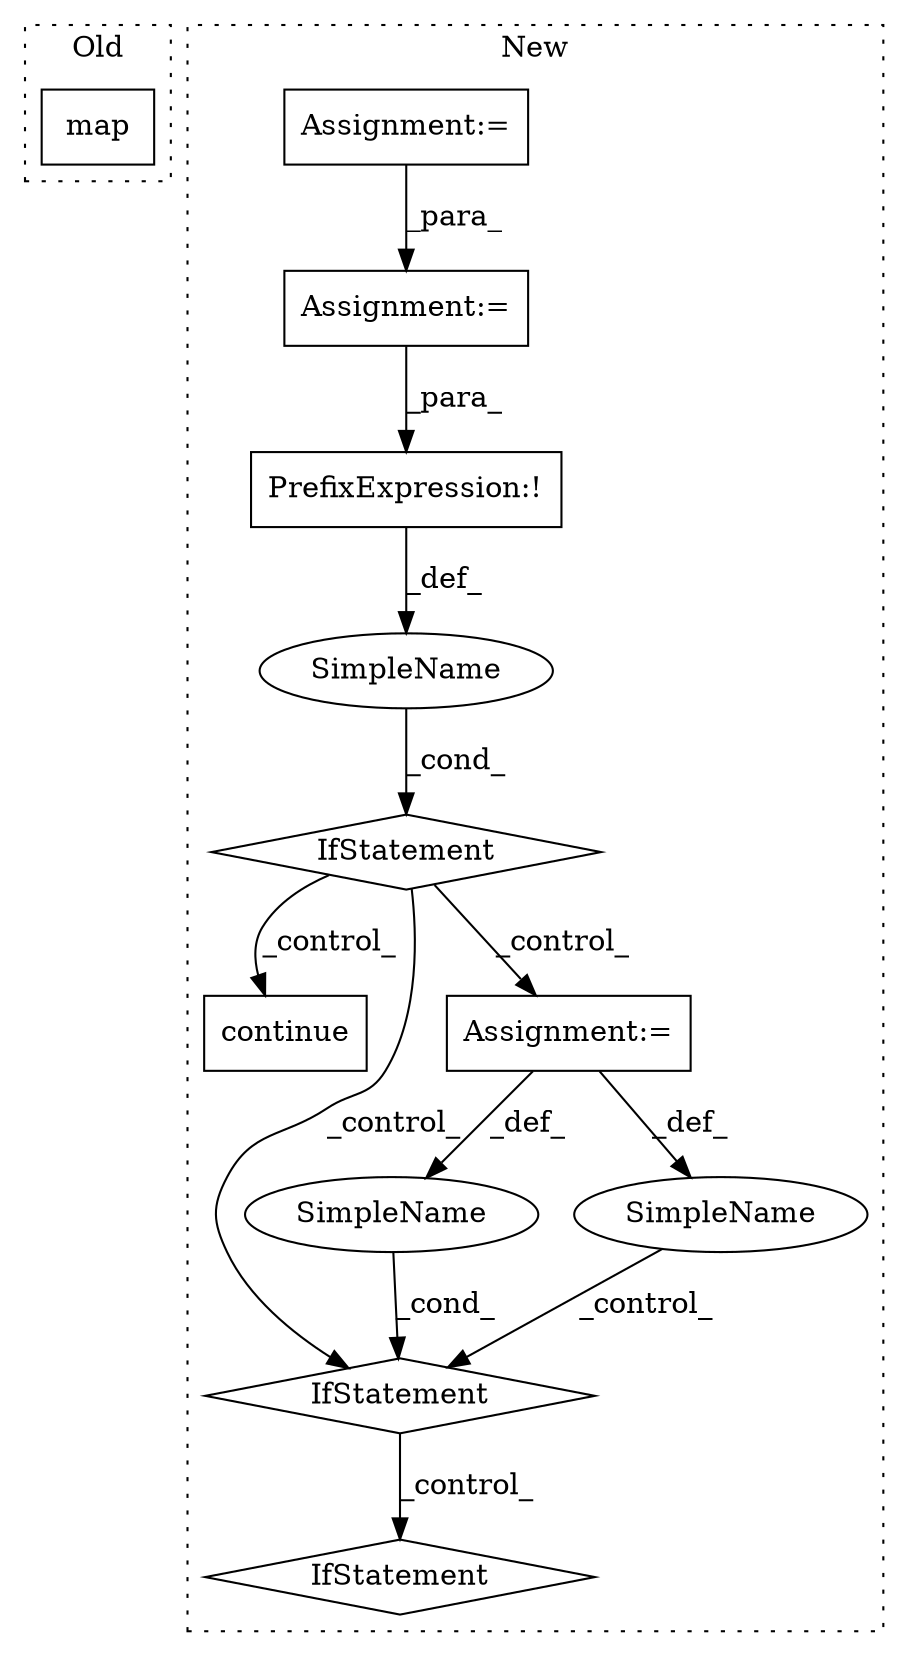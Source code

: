 digraph G {
subgraph cluster0 {
1 [label="map" a="32" s="4333,4392" l="4,1" shape="box"];
label = "Old";
style="dotted";
}
subgraph cluster1 {
2 [label="continue" a="18" s="4836" l="9" shape="box"];
3 [label="Assignment:=" a="7" s="4775" l="1" shape="box"];
4 [label="IfStatement" a="25" s="4806,4824" l="4,2" shape="diamond"];
5 [label="SimpleName" a="42" s="" l="" shape="ellipse"];
6 [label="IfStatement" a="25" s="5623" l="34" shape="diamond"];
7 [label="PrefixExpression:!" a="38" s="4810" l="1" shape="box"];
8 [label="IfStatement" a="25" s="5136,5170" l="4,2" shape="diamond"];
9 [label="SimpleName" a="42" s="" l="" shape="ellipse"];
10 [label="SimpleName" a="42" s="5099" l="6" shape="ellipse"];
11 [label="Assignment:=" a="7" s="5038,5124" l="57,2" shape="box"];
12 [label="Assignment:=" a="7" s="4518" l="1" shape="box"];
label = "New";
style="dotted";
}
3 -> 7 [label="_para_"];
4 -> 2 [label="_control_"];
4 -> 11 [label="_control_"];
4 -> 8 [label="_control_"];
5 -> 4 [label="_cond_"];
7 -> 5 [label="_def_"];
8 -> 6 [label="_control_"];
9 -> 8 [label="_cond_"];
10 -> 8 [label="_control_"];
11 -> 9 [label="_def_"];
11 -> 10 [label="_def_"];
12 -> 3 [label="_para_"];
}